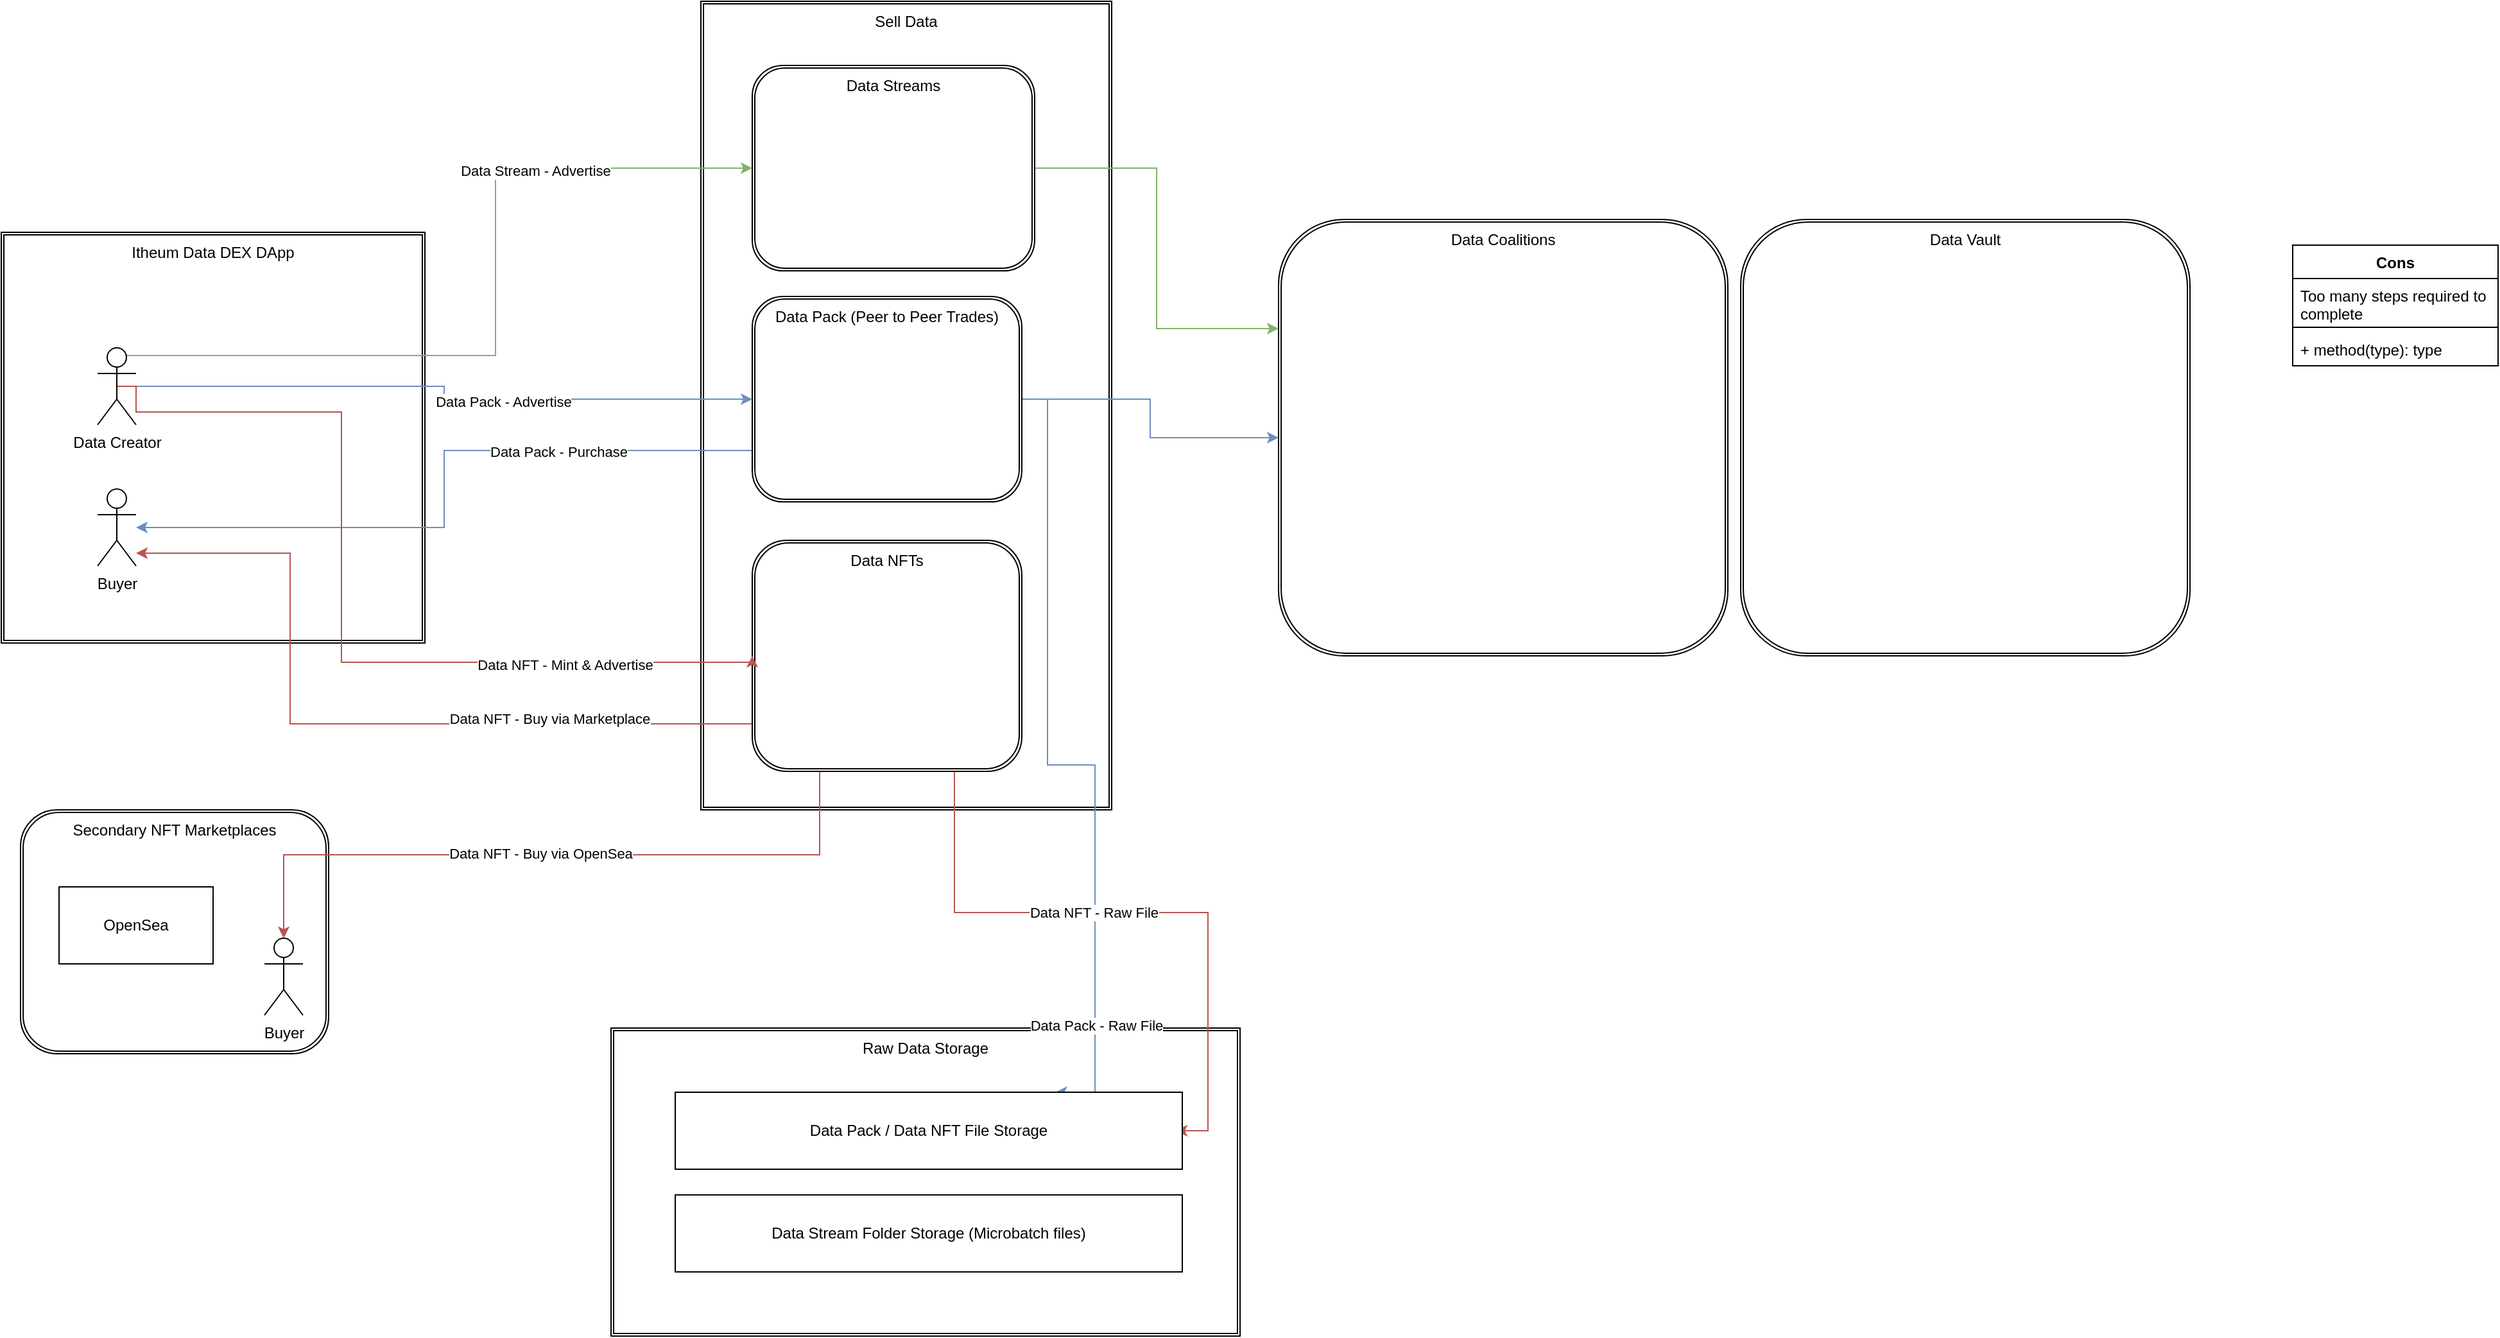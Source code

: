 <mxfile version="14.9.2" type="github">
  <diagram id="NuNeDP4s5AKi3y37Stm7" name="Page-1">
    <mxGraphModel dx="1678" dy="2007" grid="1" gridSize="10" guides="1" tooltips="1" connect="1" arrows="1" fold="1" page="1" pageScale="1" pageWidth="850" pageHeight="1100" math="0" shadow="0">
      <root>
        <mxCell id="0" />
        <mxCell id="1" parent="0" />
        <mxCell id="VyxAzK_4GtYRlAjmE1mU-8" value="Raw Data Storage" style="shape=ext;double=1;rounded=0;whiteSpace=wrap;html=1;verticalAlign=top;" parent="1" vertex="1">
          <mxGeometry x="560" y="660" width="490" height="240" as="geometry" />
        </mxCell>
        <mxCell id="rTZjimPAplINiTkd5XX4-17" value="Secondary NFT Marketplaces" style="shape=ext;double=1;rounded=1;whiteSpace=wrap;html=1;verticalAlign=top;" vertex="1" parent="1">
          <mxGeometry x="100" y="490" width="240" height="190" as="geometry" />
        </mxCell>
        <mxCell id="rTZjimPAplINiTkd5XX4-3" value="Sell Data" style="shape=ext;double=1;rounded=0;whiteSpace=wrap;html=1;verticalAlign=top;" vertex="1" parent="1">
          <mxGeometry x="630" y="-140" width="320" height="630" as="geometry" />
        </mxCell>
        <mxCell id="VyxAzK_4GtYRlAjmE1mU-1" value="Data Vault" style="shape=ext;double=1;rounded=1;whiteSpace=wrap;html=1;verticalAlign=top;" parent="1" vertex="1">
          <mxGeometry x="1440" y="30" width="350" height="340" as="geometry" />
        </mxCell>
        <mxCell id="VyxAzK_4GtYRlAjmE1mU-2" value="Data Coalitions" style="shape=ext;double=1;rounded=1;whiteSpace=wrap;html=1;verticalAlign=top;" parent="1" vertex="1">
          <mxGeometry x="1080" y="30" width="350" height="340" as="geometry" />
        </mxCell>
        <mxCell id="VyxAzK_4GtYRlAjmE1mU-3" value="Itheum Data DEX DApp" style="shape=ext;double=1;rounded=0;whiteSpace=wrap;html=1;verticalAlign=top;" parent="1" vertex="1">
          <mxGeometry x="85" y="40" width="330" height="320" as="geometry" />
        </mxCell>
        <mxCell id="rTZjimPAplINiTkd5XX4-12" style="edgeStyle=orthogonalEdgeStyle;rounded=0;orthogonalLoop=1;jettySize=auto;html=1;exitX=0;exitY=0.75;exitDx=0;exitDy=0;fillColor=#dae8fc;strokeColor=#6c8ebf;" edge="1" parent="1" source="VyxAzK_4GtYRlAjmE1mU-4" target="rTZjimPAplINiTkd5XX4-8">
          <mxGeometry relative="1" as="geometry" />
        </mxCell>
        <mxCell id="rTZjimPAplINiTkd5XX4-14" value="Data Pack - Purchase" style="edgeLabel;html=1;align=center;verticalAlign=middle;resizable=0;points=[];" vertex="1" connectable="0" parent="rTZjimPAplINiTkd5XX4-12">
          <mxGeometry x="-0.44" y="1" relative="1" as="geometry">
            <mxPoint as="offset" />
          </mxGeometry>
        </mxCell>
        <mxCell id="rTZjimPAplINiTkd5XX4-26" value="" style="edgeStyle=orthogonalEdgeStyle;rounded=0;orthogonalLoop=1;jettySize=auto;html=1;fillColor=#dae8fc;strokeColor=#6c8ebf;entryX=0.75;entryY=0;entryDx=0;entryDy=0;" edge="1" parent="1" source="VyxAzK_4GtYRlAjmE1mU-4" target="rTZjimPAplINiTkd5XX4-30">
          <mxGeometry relative="1" as="geometry">
            <mxPoint x="1000" y="580" as="targetPoint" />
            <Array as="points">
              <mxPoint x="900" y="170" />
              <mxPoint x="900" y="455" />
              <mxPoint x="937" y="455" />
            </Array>
          </mxGeometry>
        </mxCell>
        <mxCell id="rTZjimPAplINiTkd5XX4-28" value="Data Pack - Raw File" style="edgeLabel;html=1;align=center;verticalAlign=middle;resizable=0;points=[];" vertex="1" connectable="0" parent="rTZjimPAplINiTkd5XX4-26">
          <mxGeometry x="0.736" y="1" relative="1" as="geometry">
            <mxPoint as="offset" />
          </mxGeometry>
        </mxCell>
        <mxCell id="rTZjimPAplINiTkd5XX4-32" style="edgeStyle=orthogonalEdgeStyle;rounded=0;orthogonalLoop=1;jettySize=auto;html=1;exitX=1;exitY=0.5;exitDx=0;exitDy=0;fillColor=#dae8fc;strokeColor=#6c8ebf;" edge="1" parent="1" source="VyxAzK_4GtYRlAjmE1mU-4" target="VyxAzK_4GtYRlAjmE1mU-2">
          <mxGeometry relative="1" as="geometry" />
        </mxCell>
        <mxCell id="VyxAzK_4GtYRlAjmE1mU-4" value="Data Pack (Peer to Peer Trades)" style="shape=ext;double=1;rounded=1;whiteSpace=wrap;html=1;verticalAlign=top;" parent="1" vertex="1">
          <mxGeometry x="670" y="90" width="210" height="160" as="geometry" />
        </mxCell>
        <mxCell id="rTZjimPAplINiTkd5XX4-21" style="edgeStyle=orthogonalEdgeStyle;rounded=0;orthogonalLoop=1;jettySize=auto;html=1;exitX=0;exitY=0.75;exitDx=0;exitDy=0;fillColor=#f8cecc;strokeColor=#b85450;" edge="1" parent="1" source="VyxAzK_4GtYRlAjmE1mU-5" target="rTZjimPAplINiTkd5XX4-8">
          <mxGeometry relative="1" as="geometry">
            <Array as="points">
              <mxPoint x="310" y="423" />
              <mxPoint x="310" y="290" />
            </Array>
          </mxGeometry>
        </mxCell>
        <mxCell id="rTZjimPAplINiTkd5XX4-22" value="Data NFT - Buy via Marketplace" style="edgeLabel;html=1;align=center;verticalAlign=middle;resizable=0;points=[];" vertex="1" connectable="0" parent="rTZjimPAplINiTkd5XX4-21">
          <mxGeometry x="-0.464" y="-4" relative="1" as="geometry">
            <mxPoint as="offset" />
          </mxGeometry>
        </mxCell>
        <mxCell id="rTZjimPAplINiTkd5XX4-24" style="edgeStyle=orthogonalEdgeStyle;rounded=0;orthogonalLoop=1;jettySize=auto;html=1;exitX=0.25;exitY=1;exitDx=0;exitDy=0;fillColor=#f8cecc;strokeColor=#b85450;" edge="1" parent="1" source="VyxAzK_4GtYRlAjmE1mU-5" target="rTZjimPAplINiTkd5XX4-20">
          <mxGeometry relative="1" as="geometry" />
        </mxCell>
        <mxCell id="rTZjimPAplINiTkd5XX4-25" value="Data NFT - Buy via OpenSea" style="edgeLabel;html=1;align=center;verticalAlign=middle;resizable=0;points=[];" vertex="1" connectable="0" parent="rTZjimPAplINiTkd5XX4-24">
          <mxGeometry x="0.032" y="-1" relative="1" as="geometry">
            <mxPoint as="offset" />
          </mxGeometry>
        </mxCell>
        <mxCell id="rTZjimPAplINiTkd5XX4-27" style="edgeStyle=orthogonalEdgeStyle;rounded=0;orthogonalLoop=1;jettySize=auto;html=1;exitX=0.75;exitY=1;exitDx=0;exitDy=0;fillColor=#f8cecc;strokeColor=#b85450;" edge="1" parent="1" source="VyxAzK_4GtYRlAjmE1mU-5">
          <mxGeometry relative="1" as="geometry">
            <mxPoint x="1000" y="740" as="targetPoint" />
            <Array as="points">
              <mxPoint x="828" y="570" />
              <mxPoint x="1025" y="570" />
            </Array>
          </mxGeometry>
        </mxCell>
        <mxCell id="rTZjimPAplINiTkd5XX4-29" value="Data NFT - Raw File" style="edgeLabel;html=1;align=center;verticalAlign=middle;resizable=0;points=[];" vertex="1" connectable="0" parent="rTZjimPAplINiTkd5XX4-27">
          <mxGeometry x="-0.133" relative="1" as="geometry">
            <mxPoint as="offset" />
          </mxGeometry>
        </mxCell>
        <mxCell id="VyxAzK_4GtYRlAjmE1mU-5" value="Data NFTs" style="shape=ext;double=1;rounded=1;whiteSpace=wrap;html=1;verticalAlign=top;" parent="1" vertex="1">
          <mxGeometry x="670" y="280" width="210" height="180" as="geometry" />
        </mxCell>
        <mxCell id="VyxAzK_4GtYRlAjmE1mU-12" value="Cons" style="swimlane;fontStyle=1;align=center;verticalAlign=top;childLayout=stackLayout;horizontal=1;startSize=26;horizontalStack=0;resizeParent=1;resizeParentMax=0;resizeLast=0;collapsible=1;marginBottom=0;" parent="1" vertex="1">
          <mxGeometry x="1870" y="50" width="160" height="94" as="geometry">
            <mxRectangle x="540" y="430" width="60" height="26" as="alternateBounds" />
          </mxGeometry>
        </mxCell>
        <mxCell id="VyxAzK_4GtYRlAjmE1mU-13" value="Too many steps required to complete " style="text;strokeColor=none;fillColor=none;align=left;verticalAlign=top;spacingLeft=4;spacingRight=4;overflow=hidden;rotatable=0;points=[[0,0.5],[1,0.5]];portConstraint=eastwest;whiteSpace=wrap;" parent="VyxAzK_4GtYRlAjmE1mU-12" vertex="1">
          <mxGeometry y="26" width="160" height="34" as="geometry" />
        </mxCell>
        <mxCell id="VyxAzK_4GtYRlAjmE1mU-14" value="" style="line;strokeWidth=1;fillColor=none;align=left;verticalAlign=middle;spacingTop=-1;spacingLeft=3;spacingRight=3;rotatable=0;labelPosition=right;points=[];portConstraint=eastwest;" parent="VyxAzK_4GtYRlAjmE1mU-12" vertex="1">
          <mxGeometry y="60" width="160" height="8" as="geometry" />
        </mxCell>
        <mxCell id="VyxAzK_4GtYRlAjmE1mU-15" value="+ method(type): type" style="text;strokeColor=none;fillColor=none;align=left;verticalAlign=top;spacingLeft=4;spacingRight=4;overflow=hidden;rotatable=0;points=[[0,0.5],[1,0.5]];portConstraint=eastwest;" parent="VyxAzK_4GtYRlAjmE1mU-12" vertex="1">
          <mxGeometry y="68" width="160" height="26" as="geometry" />
        </mxCell>
        <mxCell id="rTZjimPAplINiTkd5XX4-33" style="edgeStyle=orthogonalEdgeStyle;rounded=0;orthogonalLoop=1;jettySize=auto;html=1;exitX=1;exitY=0.5;exitDx=0;exitDy=0;entryX=0;entryY=0.25;entryDx=0;entryDy=0;fillColor=#d5e8d4;strokeColor=#82b366;" edge="1" parent="1" source="rTZjimPAplINiTkd5XX4-2" target="VyxAzK_4GtYRlAjmE1mU-2">
          <mxGeometry relative="1" as="geometry" />
        </mxCell>
        <mxCell id="rTZjimPAplINiTkd5XX4-2" value="Data Streams" style="shape=ext;double=1;rounded=1;whiteSpace=wrap;html=1;verticalAlign=top;" vertex="1" parent="1">
          <mxGeometry x="670" y="-90" width="220" height="160" as="geometry" />
        </mxCell>
        <mxCell id="rTZjimPAplINiTkd5XX4-10" style="edgeStyle=orthogonalEdgeStyle;rounded=0;orthogonalLoop=1;jettySize=auto;html=1;exitX=0.5;exitY=0.5;exitDx=0;exitDy=0;exitPerimeter=0;entryX=0;entryY=0.5;entryDx=0;entryDy=0;fillColor=#dae8fc;strokeColor=#6c8ebf;" edge="1" parent="1" source="rTZjimPAplINiTkd5XX4-4" target="VyxAzK_4GtYRlAjmE1mU-4">
          <mxGeometry relative="1" as="geometry" />
        </mxCell>
        <mxCell id="rTZjimPAplINiTkd5XX4-13" value="Data Pack - Advertise" style="edgeLabel;html=1;align=center;verticalAlign=middle;resizable=0;points=[];" vertex="1" connectable="0" parent="rTZjimPAplINiTkd5XX4-10">
          <mxGeometry x="0.23" y="-2" relative="1" as="geometry">
            <mxPoint as="offset" />
          </mxGeometry>
        </mxCell>
        <mxCell id="rTZjimPAplINiTkd5XX4-15" style="edgeStyle=orthogonalEdgeStyle;rounded=0;orthogonalLoop=1;jettySize=auto;html=1;exitX=0.5;exitY=0.5;exitDx=0;exitDy=0;exitPerimeter=0;entryX=0;entryY=0.5;entryDx=0;entryDy=0;fillColor=#f8cecc;strokeColor=#b85450;" edge="1" parent="1" source="rTZjimPAplINiTkd5XX4-4" target="VyxAzK_4GtYRlAjmE1mU-5">
          <mxGeometry relative="1" as="geometry">
            <Array as="points">
              <mxPoint x="190" y="160" />
              <mxPoint x="190" y="180" />
              <mxPoint x="350" y="180" />
              <mxPoint x="350" y="375" />
            </Array>
          </mxGeometry>
        </mxCell>
        <mxCell id="rTZjimPAplINiTkd5XX4-16" value="Data NFT - Mint &amp;amp; Advertise" style="edgeLabel;html=1;align=center;verticalAlign=middle;resizable=0;points=[];" vertex="1" connectable="0" parent="rTZjimPAplINiTkd5XX4-15">
          <mxGeometry x="0.577" y="-2" relative="1" as="geometry">
            <mxPoint as="offset" />
          </mxGeometry>
        </mxCell>
        <mxCell id="rTZjimPAplINiTkd5XX4-34" style="edgeStyle=orthogonalEdgeStyle;rounded=0;orthogonalLoop=1;jettySize=auto;html=1;exitX=0.75;exitY=0.1;exitDx=0;exitDy=0;exitPerimeter=0;entryX=0;entryY=0.5;entryDx=0;entryDy=0;fillColor=#d5e8d4;strokeColor=#82b366;" edge="1" parent="1" source="rTZjimPAplINiTkd5XX4-4" target="rTZjimPAplINiTkd5XX4-2">
          <mxGeometry relative="1" as="geometry">
            <Array as="points">
              <mxPoint x="470" y="136" />
              <mxPoint x="470" y="-10" />
            </Array>
          </mxGeometry>
        </mxCell>
        <mxCell id="rTZjimPAplINiTkd5XX4-35" value="Data Stream - Advertise" style="edgeLabel;html=1;align=center;verticalAlign=middle;resizable=0;points=[];" vertex="1" connectable="0" parent="rTZjimPAplINiTkd5XX4-34">
          <mxGeometry x="0.466" y="-2" relative="1" as="geometry">
            <mxPoint as="offset" />
          </mxGeometry>
        </mxCell>
        <mxCell id="rTZjimPAplINiTkd5XX4-4" value="Data Creator" style="shape=umlActor;verticalLabelPosition=bottom;verticalAlign=top;html=1;outlineConnect=0;" vertex="1" parent="1">
          <mxGeometry x="160" y="130" width="30" height="60" as="geometry" />
        </mxCell>
        <mxCell id="rTZjimPAplINiTkd5XX4-8" value="Buyer" style="shape=umlActor;verticalLabelPosition=bottom;verticalAlign=top;html=1;outlineConnect=0;" vertex="1" parent="1">
          <mxGeometry x="160" y="240" width="30" height="60" as="geometry" />
        </mxCell>
        <mxCell id="rTZjimPAplINiTkd5XX4-19" value="OpenSea" style="rounded=0;whiteSpace=wrap;html=1;" vertex="1" parent="1">
          <mxGeometry x="130" y="550" width="120" height="60" as="geometry" />
        </mxCell>
        <mxCell id="rTZjimPAplINiTkd5XX4-20" value="Buyer" style="shape=umlActor;verticalLabelPosition=bottom;verticalAlign=top;html=1;outlineConnect=0;" vertex="1" parent="1">
          <mxGeometry x="290" y="590" width="30" height="60" as="geometry" />
        </mxCell>
        <mxCell id="rTZjimPAplINiTkd5XX4-30" value="Data Pack / Data NFT File Storage" style="rounded=0;whiteSpace=wrap;html=1;" vertex="1" parent="1">
          <mxGeometry x="610" y="710" width="395" height="60" as="geometry" />
        </mxCell>
        <mxCell id="rTZjimPAplINiTkd5XX4-31" value="Data Stream Folder Storage (Microbatch files)" style="rounded=0;whiteSpace=wrap;html=1;" vertex="1" parent="1">
          <mxGeometry x="610" y="790" width="395" height="60" as="geometry" />
        </mxCell>
      </root>
    </mxGraphModel>
  </diagram>
</mxfile>
